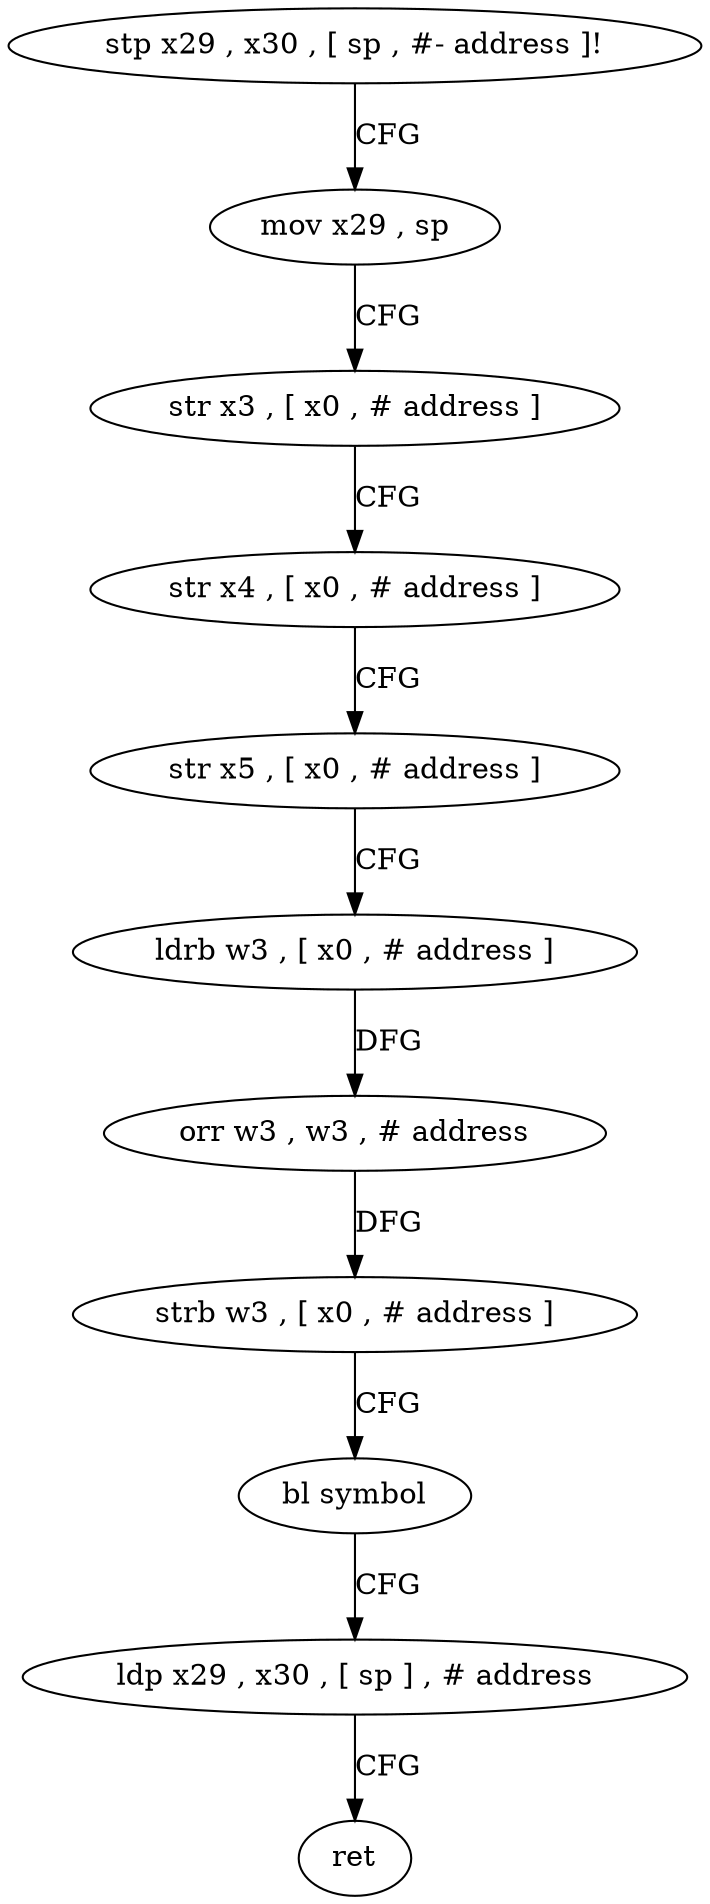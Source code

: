 digraph "func" {
"186904" [label = "stp x29 , x30 , [ sp , #- address ]!" ]
"186908" [label = "mov x29 , sp" ]
"186912" [label = "str x3 , [ x0 , # address ]" ]
"186916" [label = "str x4 , [ x0 , # address ]" ]
"186920" [label = "str x5 , [ x0 , # address ]" ]
"186924" [label = "ldrb w3 , [ x0 , # address ]" ]
"186928" [label = "orr w3 , w3 , # address" ]
"186932" [label = "strb w3 , [ x0 , # address ]" ]
"186936" [label = "bl symbol" ]
"186940" [label = "ldp x29 , x30 , [ sp ] , # address" ]
"186944" [label = "ret" ]
"186904" -> "186908" [ label = "CFG" ]
"186908" -> "186912" [ label = "CFG" ]
"186912" -> "186916" [ label = "CFG" ]
"186916" -> "186920" [ label = "CFG" ]
"186920" -> "186924" [ label = "CFG" ]
"186924" -> "186928" [ label = "DFG" ]
"186928" -> "186932" [ label = "DFG" ]
"186932" -> "186936" [ label = "CFG" ]
"186936" -> "186940" [ label = "CFG" ]
"186940" -> "186944" [ label = "CFG" ]
}
